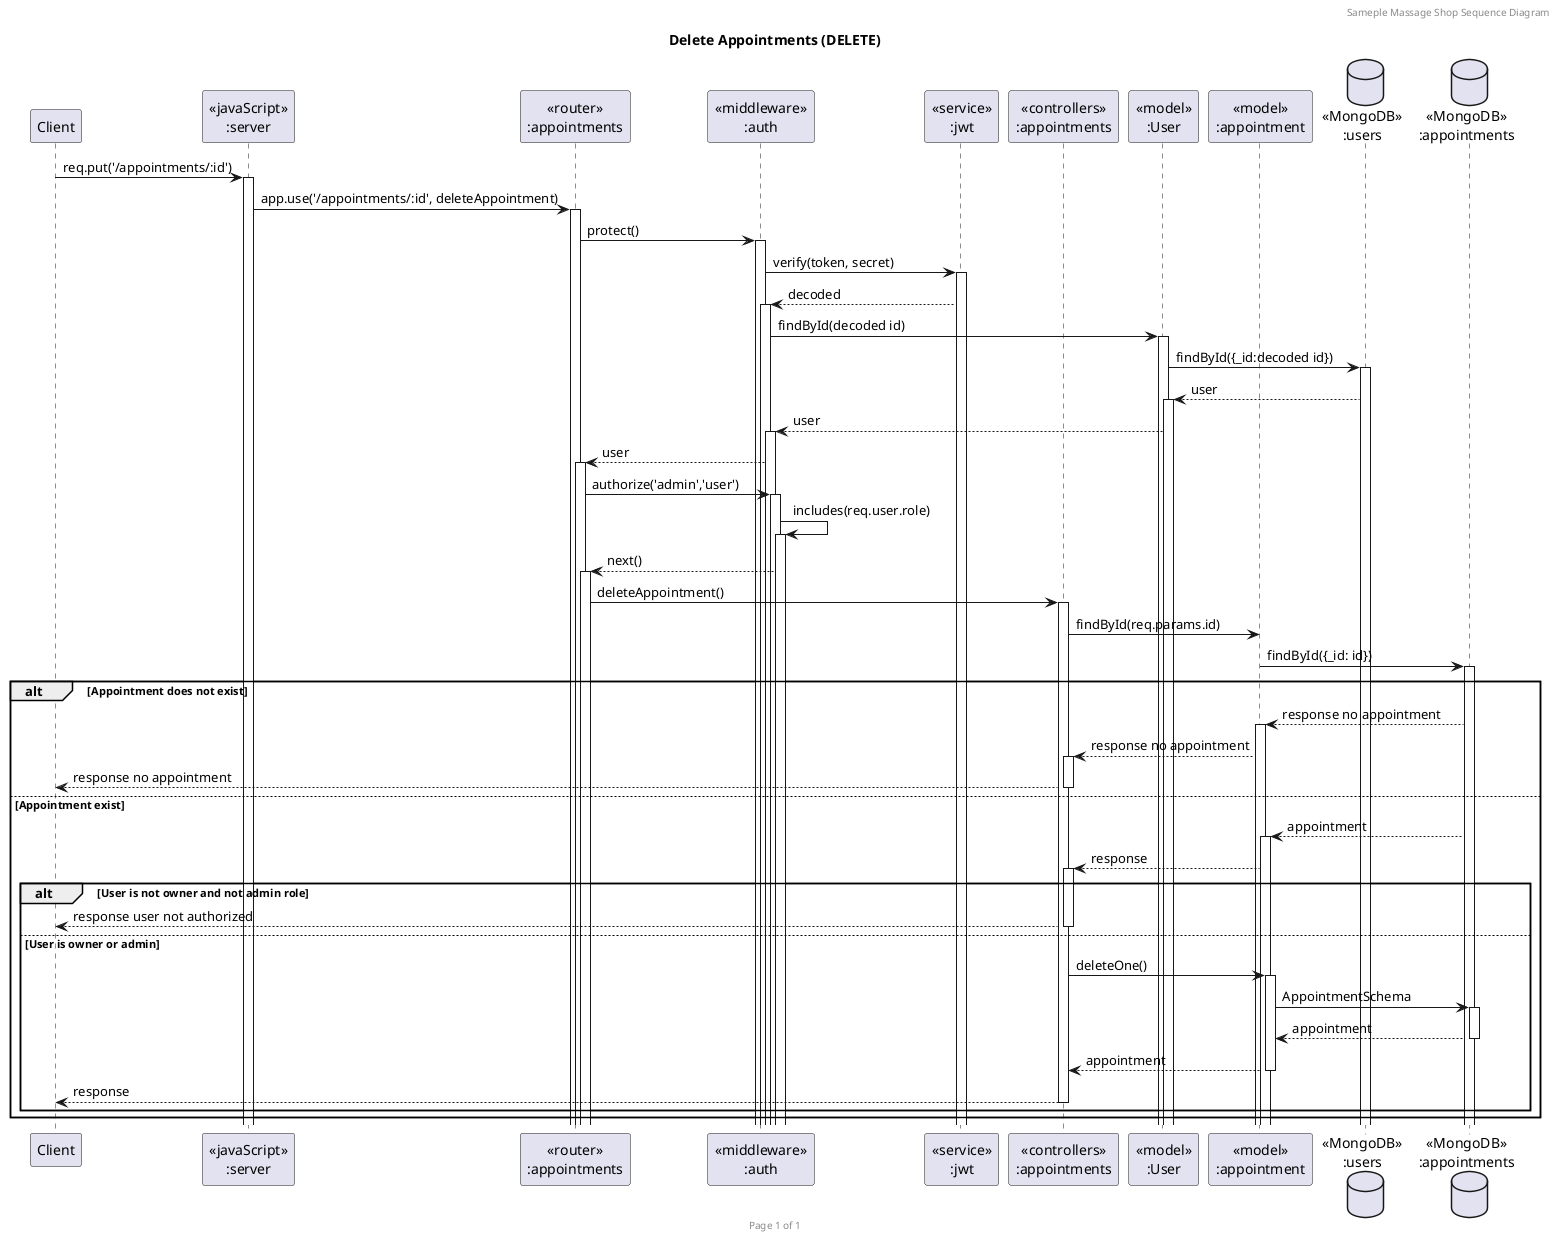 @startuml Delete Appointments (DELETE)

header Sameple Massage Shop Sequence Diagram
footer Page %page% of %lastpage%
title "Delete Appointments (DELETE)"

participant "Client" as client
participant "<<javaScript>>\n:server" as server
participant "<<router>>\n:appointments" as routerAppointments
participant "<<middleware>>\n:auth" as middleware
participant "<<service>>\n:jwt" as service
participant "<<controllers>>\n:appointments" as controllersAppointments
participant "<<model>>\n:User" as modelUser
participant "<<model>>\n:appointment" as modelAppointment
database "<<MongoDB>>\n:users" as UsersDatabase
database "<<MongoDB>>\n:appointments" as AppointmentsDatabase

client->server ++:req.put('/appointments/:id')
server->routerAppointments ++:app.use('/appointments/:id', deleteAppointment)
routerAppointments -> middleware ++:protect()
middleware -> service ++:verify(token, secret)
middleware <-- service ++:decoded
middleware -> modelUser ++:findById(decoded id)
modelUser -> UsersDatabase ++:findById({_id:decoded id})
modelUser <-- UsersDatabase ++:user
middleware <-- modelUser ++:user
routerAppointments <-- middleware ++:user
routerAppointments -> middleware ++:authorize('admin','user')
middleware -> middleware ++:includes(req.user.role)
routerAppointments <-- middleware ++:next()
routerAppointments -> controllersAppointments ++:deleteAppointment()
controllersAppointments->modelAppointment: findById(req.params.id)
modelAppointment ->AppointmentsDatabase ++: findById({_id: id})
  alt Appointment does not exist
    modelAppointment <-- AppointmentsDatabase ++: response no appointment
    controllersAppointments <-- modelAppointment ++: response no appointment
    client <-- controllersAppointments --:response no appointment
  else Appointment exist
    modelAppointment <-- AppointmentsDatabase ++: appointment
    controllersAppointments <-- modelAppointment ++: response
    alt User is not owner and not admin role
      client <-- controllersAppointments --:response user not authorized
    else User is owner or admin
      controllersAppointments->modelAppointment ++:deleteOne()
      modelAppointment ->AppointmentsDatabase ++: AppointmentSchema
      AppointmentsDatabase --> modelAppointment --: appointment
      controllersAppointments <-- modelAppointment --:appointment
      client <-- controllersAppointments --:response
    end
  end

@enduml
